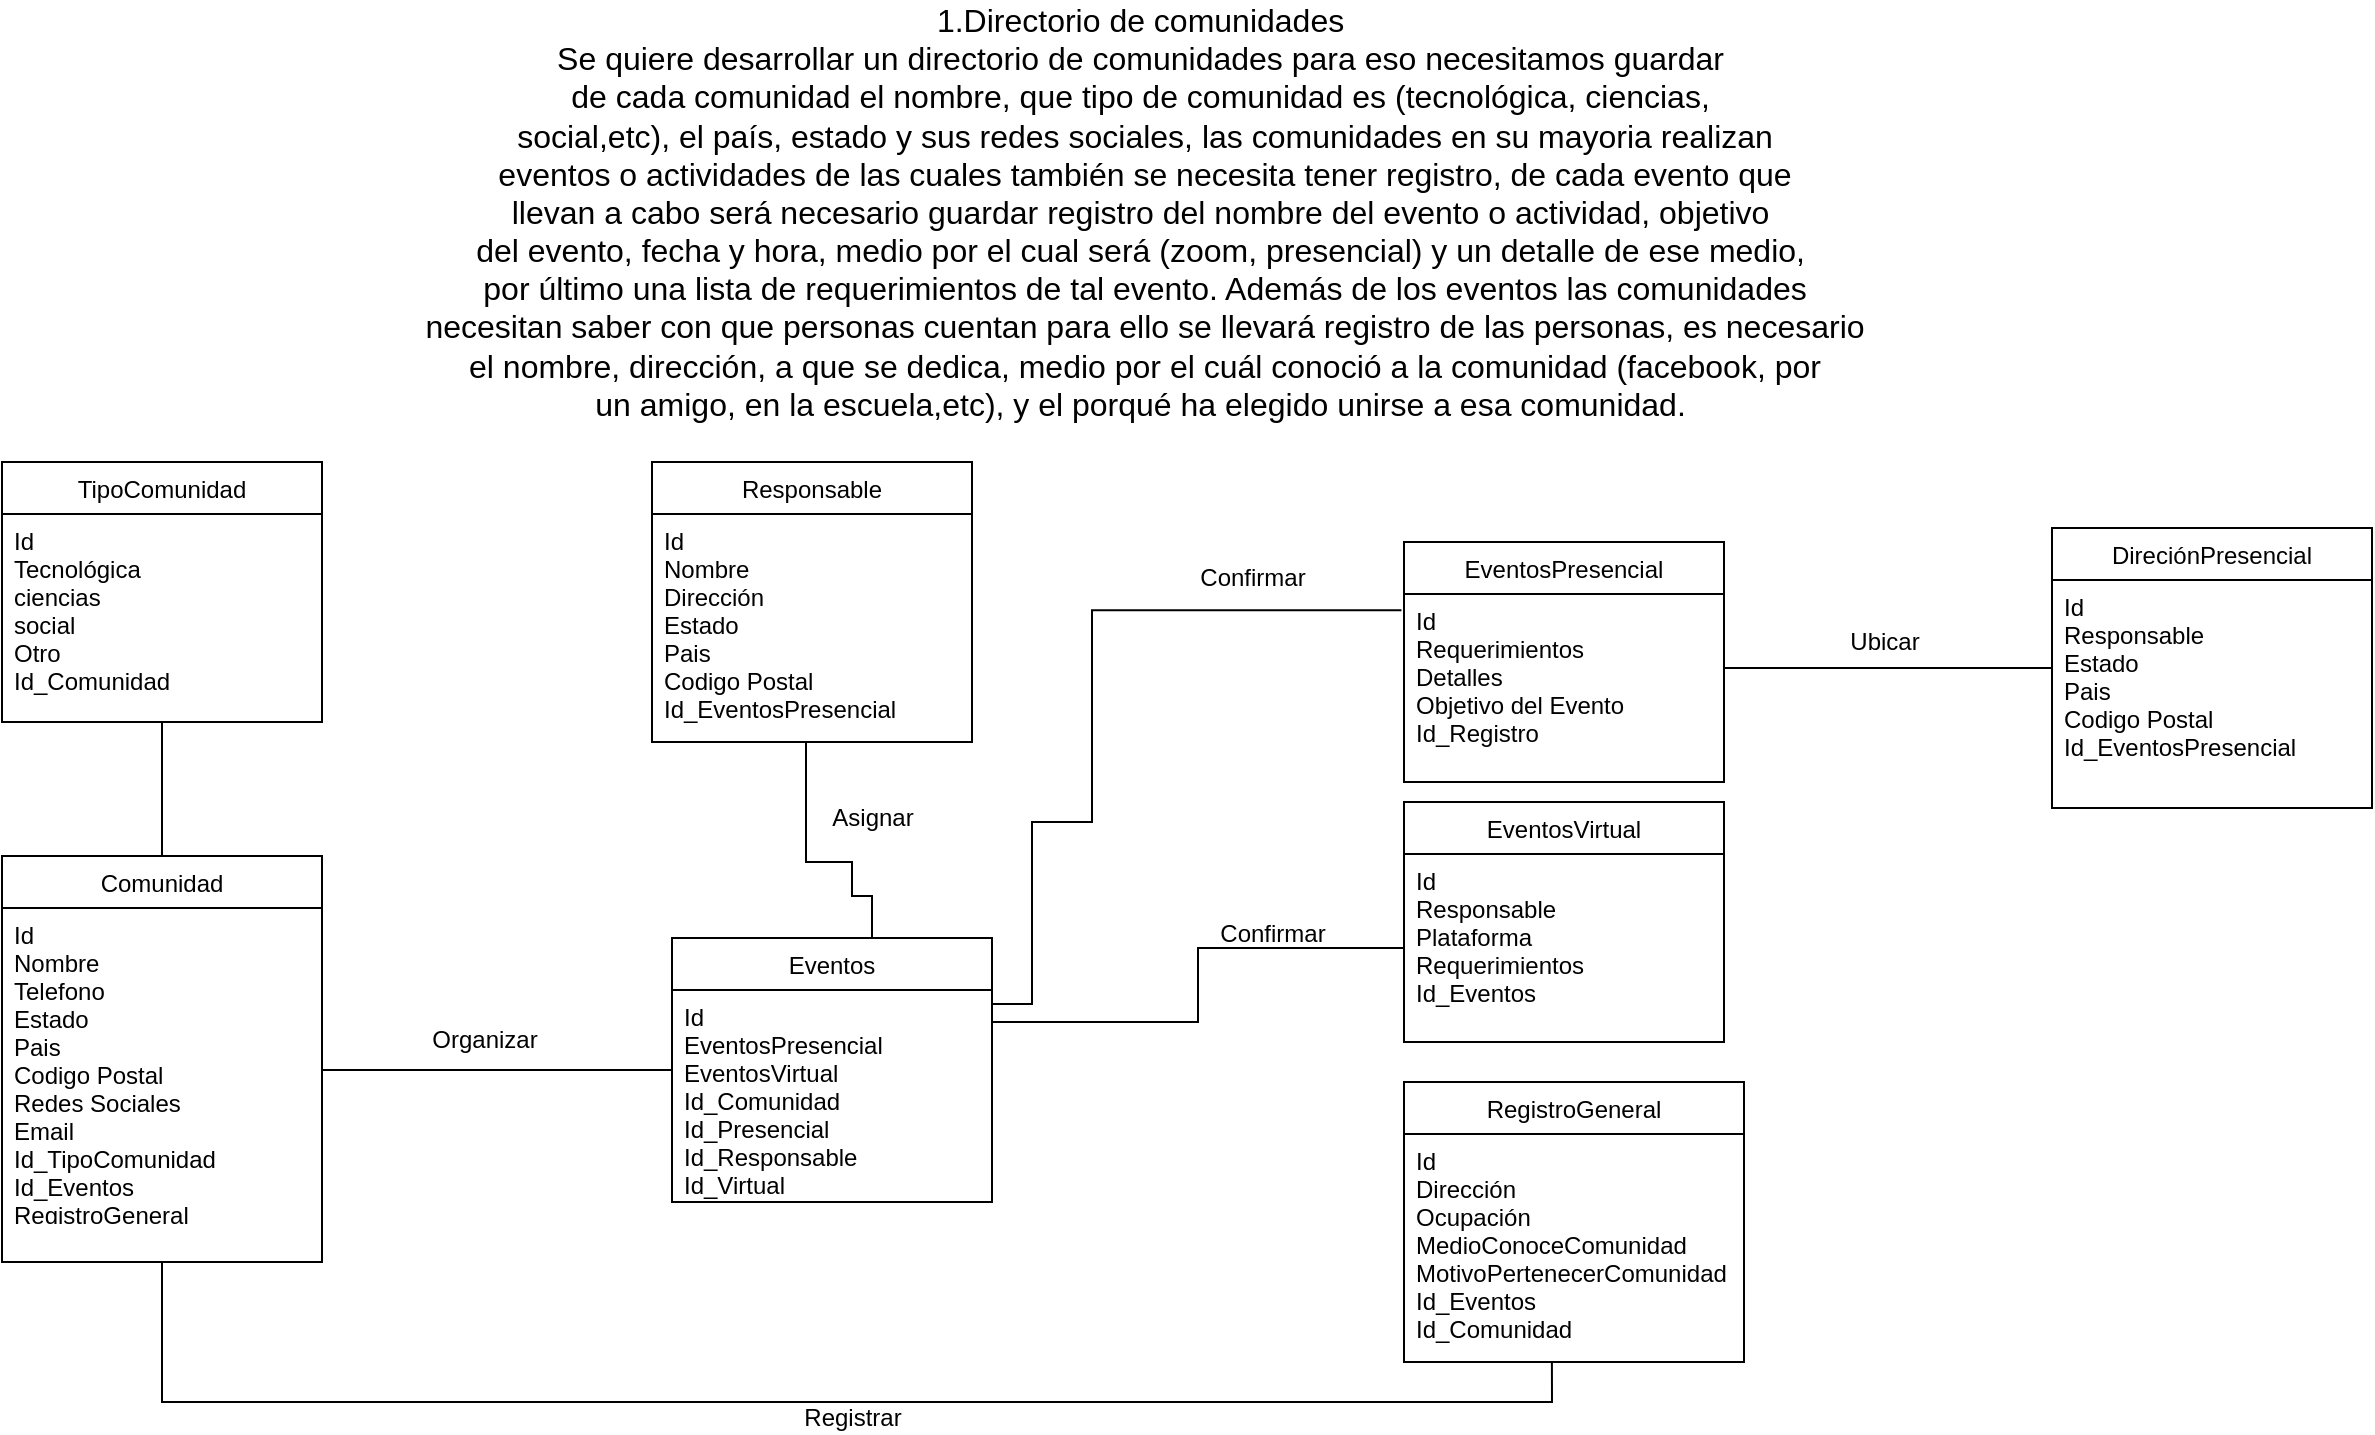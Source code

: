<mxfile version="16.5.3" type="github">
  <diagram id="C5RBs43oDa-KdzZeNtuy" name="Page-1">
    <mxGraphModel dx="1203" dy="2452" grid="1" gridSize="10" guides="1" tooltips="1" connect="1" arrows="1" fold="1" page="1" pageScale="0.75" pageWidth="850" pageHeight="1100" math="0" shadow="0">
      <root>
        <mxCell id="WIyWlLk6GJQsqaUBKTNV-0" />
        <mxCell id="WIyWlLk6GJQsqaUBKTNV-1" parent="WIyWlLk6GJQsqaUBKTNV-0" />
        <mxCell id="zkfFHV4jXpPFQw0GAbJ--0" value="Comunidad" style="swimlane;fontStyle=0;align=center;verticalAlign=top;childLayout=stackLayout;horizontal=1;startSize=26;horizontalStack=0;resizeParent=1;resizeLast=0;collapsible=1;marginBottom=0;rounded=0;shadow=0;strokeWidth=1;" parent="WIyWlLk6GJQsqaUBKTNV-1" vertex="1">
          <mxGeometry x="95" y="-443" width="160" height="203" as="geometry">
            <mxRectangle x="230" y="140" width="160" height="26" as="alternateBounds" />
          </mxGeometry>
        </mxCell>
        <mxCell id="zkfFHV4jXpPFQw0GAbJ--1" value="Id &#xa;Nombre&#xa;Telefono&#xa;Estado&#xa;Pais&#xa;Codigo Postal&#xa;Redes Sociales&#xa;Email &#xa;Id_TipoComunidad&#xa;Id_Eventos&#xa;RegistroGeneral" style="text;align=left;verticalAlign=top;spacingLeft=4;spacingRight=4;overflow=hidden;rotatable=0;points=[[0,0.5],[1,0.5]];portConstraint=eastwest;" parent="zkfFHV4jXpPFQw0GAbJ--0" vertex="1">
          <mxGeometry y="26" width="160" height="154" as="geometry" />
        </mxCell>
        <mxCell id="zkfFHV4jXpPFQw0GAbJ--13" value="TipoComunidad" style="swimlane;fontStyle=0;align=center;verticalAlign=top;childLayout=stackLayout;horizontal=1;startSize=26;horizontalStack=0;resizeParent=1;resizeLast=0;collapsible=1;marginBottom=0;rounded=0;shadow=0;strokeWidth=1;" parent="WIyWlLk6GJQsqaUBKTNV-1" vertex="1">
          <mxGeometry x="95" y="-640" width="160" height="130" as="geometry">
            <mxRectangle x="340" y="380" width="170" height="26" as="alternateBounds" />
          </mxGeometry>
        </mxCell>
        <mxCell id="zkfFHV4jXpPFQw0GAbJ--14" value="Id&#xa;Tecnológica&#xa;ciencias &#xa;social&#xa;Otro&#xa;Id_Comunidad" style="text;align=left;verticalAlign=top;spacingLeft=4;spacingRight=4;overflow=hidden;rotatable=0;points=[[0,0.5],[1,0.5]];portConstraint=eastwest;" parent="zkfFHV4jXpPFQw0GAbJ--13" vertex="1">
          <mxGeometry y="26" width="160" height="104" as="geometry" />
        </mxCell>
        <mxCell id="zkfFHV4jXpPFQw0GAbJ--16" value="" style="endArrow=none;endFill=0;shadow=0;strokeWidth=1;rounded=0;edgeStyle=elbowEdgeStyle;elbow=vertical;" parent="WIyWlLk6GJQsqaUBKTNV-1" source="zkfFHV4jXpPFQw0GAbJ--13" target="zkfFHV4jXpPFQw0GAbJ--0" edge="1">
          <mxGeometry width="160" relative="1" as="geometry">
            <mxPoint x="430" y="-187" as="sourcePoint" />
            <mxPoint x="530" y="-289" as="targetPoint" />
          </mxGeometry>
        </mxCell>
        <mxCell id="WQeClEQTzCgLc2UubFpa-7" style="edgeStyle=orthogonalEdgeStyle;rounded=0;orthogonalLoop=1;jettySize=auto;html=1;exitX=1;exitY=0.25;exitDx=0;exitDy=0;entryX=-0.008;entryY=0.11;entryDx=0;entryDy=0;entryPerimeter=0;endArrow=none;endFill=0;" edge="1" parent="WIyWlLk6GJQsqaUBKTNV-1" source="zkfFHV4jXpPFQw0GAbJ--17" target="WQeClEQTzCgLc2UubFpa-4">
          <mxGeometry relative="1" as="geometry">
            <Array as="points">
              <mxPoint x="610" y="-460" />
              <mxPoint x="640" y="-460" />
              <mxPoint x="640" y="-566" />
            </Array>
          </mxGeometry>
        </mxCell>
        <mxCell id="zkfFHV4jXpPFQw0GAbJ--17" value="Eventos" style="swimlane;fontStyle=0;align=center;verticalAlign=top;childLayout=stackLayout;horizontal=1;startSize=26;horizontalStack=0;resizeParent=1;resizeLast=0;collapsible=1;marginBottom=0;rounded=0;shadow=0;strokeWidth=1;" parent="WIyWlLk6GJQsqaUBKTNV-1" vertex="1">
          <mxGeometry x="430" y="-402" width="160" height="132" as="geometry">
            <mxRectangle x="550" y="140" width="160" height="26" as="alternateBounds" />
          </mxGeometry>
        </mxCell>
        <mxCell id="zkfFHV4jXpPFQw0GAbJ--21" value="Id&#xa;EventosPresencial&#xa;EventosVirtual&#xa;Id_Comunidad&#xa;Id_Presencial&#xa;Id_Responsable&#xa;Id_Virtual" style="text;align=left;verticalAlign=top;spacingLeft=4;spacingRight=4;overflow=hidden;rotatable=0;points=[[0,0.5],[1,0.5]];portConstraint=eastwest;rounded=0;shadow=0;html=0;" parent="zkfFHV4jXpPFQw0GAbJ--17" vertex="1">
          <mxGeometry y="26" width="160" height="104" as="geometry" />
        </mxCell>
        <mxCell id="zkfFHV4jXpPFQw0GAbJ--26" value="" style="endArrow=none;shadow=0;strokeWidth=1;rounded=0;endFill=0;edgeStyle=elbowEdgeStyle;elbow=vertical;" parent="WIyWlLk6GJQsqaUBKTNV-1" source="zkfFHV4jXpPFQw0GAbJ--0" target="zkfFHV4jXpPFQw0GAbJ--17" edge="1">
          <mxGeometry x="0.5" y="41" relative="1" as="geometry">
            <mxPoint x="600" y="-368" as="sourcePoint" />
            <mxPoint x="760" y="-368" as="targetPoint" />
            <mxPoint x="-40" y="32" as="offset" />
          </mxGeometry>
        </mxCell>
        <mxCell id="zkfFHV4jXpPFQw0GAbJ--29" value="Organizar" style="text;html=1;resizable=0;points=[];;align=center;verticalAlign=middle;labelBackgroundColor=none;rounded=0;shadow=0;strokeWidth=1;fontSize=12;" parent="zkfFHV4jXpPFQw0GAbJ--26" vertex="1" connectable="0">
          <mxGeometry x="0.5" y="49" relative="1" as="geometry">
            <mxPoint x="-51" y="34" as="offset" />
          </mxGeometry>
        </mxCell>
        <mxCell id="1TzLVdcxbqd7Kao2JET8-0" value="1.Directorio de comunidades&amp;nbsp;&lt;br style=&quot;font-size: 16px;&quot;&gt;Se quiere desarrollar un directorio de comunidades para eso necesitamos guardar&amp;nbsp;&lt;br style=&quot;font-size: 16px;&quot;&gt;de cada comunidad el nombre, que tipo de comunidad es (tecnológica, ciencias,&amp;nbsp;&lt;br style=&quot;font-size: 16px;&quot;&gt;social,etc), el país, estado y sus redes sociales, las comunidades en su mayoria realizan&lt;br style=&quot;font-size: 16px;&quot;&gt;&amp;nbsp;eventos o actividades de las cuales también se necesita tener registro, de cada evento que&amp;nbsp;&lt;br style=&quot;font-size: 16px;&quot;&gt;llevan a cabo será necesario guardar registro del nombre del evento o actividad, objetivo&amp;nbsp;&lt;br style=&quot;font-size: 16px;&quot;&gt;del evento, fecha y hora, medio por el cual será (zoom, presencial) y un detalle de ese medio,&amp;nbsp;&lt;br style=&quot;font-size: 16px;&quot;&gt;por último una lista de requerimientos de tal evento. Además de los eventos las comunidades&lt;br style=&quot;font-size: 16px;&quot;&gt;&amp;nbsp;necesitan saber con que personas cuentan para ello se llevará registro de las personas, es necesario&amp;nbsp;&lt;br style=&quot;font-size: 16px;&quot;&gt;el nombre, dirección, a que se dedica, medio por el cuál conoció a la comunidad (facebook, por &lt;br style=&quot;font-size: 16px;&quot;&gt;un amigo, en la escuela,etc), y el porqué ha elegido unirse a esa comunidad.&amp;nbsp;&lt;br style=&quot;font-size: 16px;&quot;&gt;" style="text;align=center;verticalAlign=middle;resizable=0;points=[];autosize=1;strokeColor=none;fillColor=none;opacity=80;html=1;fontSize=16;" parent="WIyWlLk6GJQsqaUBKTNV-1" vertex="1">
          <mxGeometry x="296" y="-870" width="740" height="210" as="geometry" />
        </mxCell>
        <mxCell id="WQeClEQTzCgLc2UubFpa-3" value="EventosPresencial" style="swimlane;fontStyle=0;align=center;verticalAlign=top;childLayout=stackLayout;horizontal=1;startSize=26;horizontalStack=0;resizeParent=1;resizeLast=0;collapsible=1;marginBottom=0;rounded=0;shadow=0;strokeWidth=1;" vertex="1" parent="WIyWlLk6GJQsqaUBKTNV-1">
          <mxGeometry x="796" y="-600" width="160" height="120" as="geometry">
            <mxRectangle x="550" y="140" width="160" height="26" as="alternateBounds" />
          </mxGeometry>
        </mxCell>
        <mxCell id="WQeClEQTzCgLc2UubFpa-4" value="Id&#xa;Requerimientos&#xa;Detalles&#xa;Objetivo del Evento&#xa;Id_Registro&#xa;Id_Eventos" style="text;align=left;verticalAlign=top;spacingLeft=4;spacingRight=4;overflow=hidden;rotatable=0;points=[[0,0.5],[1,0.5]];portConstraint=eastwest;rounded=0;shadow=0;html=0;" vertex="1" parent="WQeClEQTzCgLc2UubFpa-3">
          <mxGeometry y="26" width="160" height="74" as="geometry" />
        </mxCell>
        <mxCell id="WQeClEQTzCgLc2UubFpa-5" value="EventosVirtual" style="swimlane;fontStyle=0;align=center;verticalAlign=top;childLayout=stackLayout;horizontal=1;startSize=26;horizontalStack=0;resizeParent=1;resizeLast=0;collapsible=1;marginBottom=0;rounded=0;shadow=0;strokeWidth=1;" vertex="1" parent="WIyWlLk6GJQsqaUBKTNV-1">
          <mxGeometry x="796" y="-470" width="160" height="120" as="geometry">
            <mxRectangle x="550" y="140" width="160" height="26" as="alternateBounds" />
          </mxGeometry>
        </mxCell>
        <mxCell id="WQeClEQTzCgLc2UubFpa-6" value="Id&#xa;Responsable&#xa;Plataforma&#xa;Requerimientos&#xa;Id_Eventos" style="text;align=left;verticalAlign=top;spacingLeft=4;spacingRight=4;overflow=hidden;rotatable=0;points=[[0,0.5],[1,0.5]];portConstraint=eastwest;rounded=0;shadow=0;html=0;" vertex="1" parent="WQeClEQTzCgLc2UubFpa-5">
          <mxGeometry y="26" width="160" height="94" as="geometry" />
        </mxCell>
        <mxCell id="WQeClEQTzCgLc2UubFpa-9" value="RegistroGeneral" style="swimlane;fontStyle=0;align=center;verticalAlign=top;childLayout=stackLayout;horizontal=1;startSize=26;horizontalStack=0;resizeParent=1;resizeLast=0;collapsible=1;marginBottom=0;rounded=0;shadow=0;strokeWidth=1;" vertex="1" parent="WIyWlLk6GJQsqaUBKTNV-1">
          <mxGeometry x="796" y="-330" width="170" height="140" as="geometry">
            <mxRectangle x="550" y="140" width="160" height="26" as="alternateBounds" />
          </mxGeometry>
        </mxCell>
        <mxCell id="WQeClEQTzCgLc2UubFpa-10" value="Id&#xa;Dirección&#xa;Ocupación&#xa;MedioConoceComunidad&#xa;MotivoPertenecerComunidad&#xa;Id_Eventos&#xa;Id_Comunidad" style="text;align=left;verticalAlign=top;spacingLeft=4;spacingRight=4;overflow=hidden;rotatable=0;points=[[0,0.5],[1,0.5]];portConstraint=eastwest;rounded=0;shadow=0;html=0;" vertex="1" parent="WQeClEQTzCgLc2UubFpa-9">
          <mxGeometry y="26" width="170" height="114" as="geometry" />
        </mxCell>
        <mxCell id="WQeClEQTzCgLc2UubFpa-15" style="edgeStyle=orthogonalEdgeStyle;rounded=0;orthogonalLoop=1;jettySize=auto;html=1;endArrow=none;endFill=0;" edge="1" parent="WIyWlLk6GJQsqaUBKTNV-1" source="WQeClEQTzCgLc2UubFpa-13" target="WQeClEQTzCgLc2UubFpa-4">
          <mxGeometry relative="1" as="geometry" />
        </mxCell>
        <mxCell id="WQeClEQTzCgLc2UubFpa-13" value="DireciónPresencial" style="swimlane;fontStyle=0;align=center;verticalAlign=top;childLayout=stackLayout;horizontal=1;startSize=26;horizontalStack=0;resizeParent=1;resizeLast=0;collapsible=1;marginBottom=0;rounded=0;shadow=0;strokeWidth=1;" vertex="1" parent="WIyWlLk6GJQsqaUBKTNV-1">
          <mxGeometry x="1120" y="-607" width="160" height="140" as="geometry">
            <mxRectangle x="550" y="140" width="160" height="26" as="alternateBounds" />
          </mxGeometry>
        </mxCell>
        <mxCell id="WQeClEQTzCgLc2UubFpa-14" value="Id&#xa;Responsable&#xa;Estado&#xa;Pais&#xa;Codigo Postal&#xa;Id_EventosPresencial" style="text;align=left;verticalAlign=top;spacingLeft=4;spacingRight=4;overflow=hidden;rotatable=0;points=[[0,0.5],[1,0.5]];portConstraint=eastwest;rounded=0;shadow=0;html=0;" vertex="1" parent="WQeClEQTzCgLc2UubFpa-13">
          <mxGeometry y="26" width="160" height="114" as="geometry" />
        </mxCell>
        <mxCell id="WQeClEQTzCgLc2UubFpa-16" style="edgeStyle=orthogonalEdgeStyle;rounded=0;orthogonalLoop=1;jettySize=auto;html=1;exitX=0;exitY=0.5;exitDx=0;exitDy=0;entryX=1;entryY=0.154;entryDx=0;entryDy=0;entryPerimeter=0;endArrow=none;endFill=0;" edge="1" parent="WIyWlLk6GJQsqaUBKTNV-1" source="WQeClEQTzCgLc2UubFpa-6" target="zkfFHV4jXpPFQw0GAbJ--21">
          <mxGeometry relative="1" as="geometry" />
        </mxCell>
        <mxCell id="WQeClEQTzCgLc2UubFpa-17" value="Responsable" style="swimlane;fontStyle=0;align=center;verticalAlign=top;childLayout=stackLayout;horizontal=1;startSize=26;horizontalStack=0;resizeParent=1;resizeLast=0;collapsible=1;marginBottom=0;rounded=0;shadow=0;strokeWidth=1;" vertex="1" parent="WIyWlLk6GJQsqaUBKTNV-1">
          <mxGeometry x="420" y="-640" width="160" height="140" as="geometry">
            <mxRectangle x="550" y="140" width="160" height="26" as="alternateBounds" />
          </mxGeometry>
        </mxCell>
        <mxCell id="WQeClEQTzCgLc2UubFpa-18" value="Id&#xa;Nombre&#xa;Dirección&#xa;Estado&#xa;Pais&#xa;Codigo Postal&#xa;Id_EventosPresencial" style="text;align=left;verticalAlign=top;spacingLeft=4;spacingRight=4;overflow=hidden;rotatable=0;points=[[0,0.5],[1,0.5]];portConstraint=eastwest;rounded=0;shadow=0;html=0;" vertex="1" parent="WQeClEQTzCgLc2UubFpa-17">
          <mxGeometry y="26" width="160" height="114" as="geometry" />
        </mxCell>
        <mxCell id="WQeClEQTzCgLc2UubFpa-19" style="edgeStyle=orthogonalEdgeStyle;rounded=0;orthogonalLoop=1;jettySize=auto;html=1;entryX=0.5;entryY=0;entryDx=0;entryDy=0;endArrow=none;endFill=0;" edge="1" parent="WIyWlLk6GJQsqaUBKTNV-1" source="WQeClEQTzCgLc2UubFpa-18" target="zkfFHV4jXpPFQw0GAbJ--17">
          <mxGeometry relative="1" as="geometry">
            <mxPoint x="530" y="-450" as="sourcePoint" />
            <Array as="points">
              <mxPoint x="497" y="-440" />
              <mxPoint x="520" y="-440" />
              <mxPoint x="520" y="-423" />
              <mxPoint x="530" y="-423" />
            </Array>
          </mxGeometry>
        </mxCell>
        <mxCell id="WQeClEQTzCgLc2UubFpa-20" style="edgeStyle=orthogonalEdgeStyle;rounded=0;orthogonalLoop=1;jettySize=auto;html=1;endArrow=none;endFill=0;entryX=0.435;entryY=1;entryDx=0;entryDy=0;entryPerimeter=0;exitX=0.5;exitY=1;exitDx=0;exitDy=0;" edge="1" parent="WIyWlLk6GJQsqaUBKTNV-1" source="zkfFHV4jXpPFQw0GAbJ--0" target="WQeClEQTzCgLc2UubFpa-10">
          <mxGeometry relative="1" as="geometry">
            <mxPoint x="175" y="-260" as="sourcePoint" />
            <mxPoint x="775" y="-190" as="targetPoint" />
          </mxGeometry>
        </mxCell>
        <mxCell id="WQeClEQTzCgLc2UubFpa-23" value="Registrar" style="text;html=1;resizable=0;points=[];;align=center;verticalAlign=middle;labelBackgroundColor=none;rounded=0;shadow=0;strokeWidth=1;fontSize=12;" vertex="1" connectable="0" parent="WIyWlLk6GJQsqaUBKTNV-1">
          <mxGeometry x="509.999" y="-160.001" as="geometry">
            <mxPoint x="10" y="-2" as="offset" />
          </mxGeometry>
        </mxCell>
        <mxCell id="WQeClEQTzCgLc2UubFpa-24" value="Confirmar" style="text;html=1;resizable=0;points=[];;align=center;verticalAlign=middle;labelBackgroundColor=none;rounded=0;shadow=0;strokeWidth=1;fontSize=12;" vertex="1" connectable="0" parent="WIyWlLk6GJQsqaUBKTNV-1">
          <mxGeometry x="719.999" y="-402.001" as="geometry">
            <mxPoint x="10" y="-2" as="offset" />
          </mxGeometry>
        </mxCell>
        <mxCell id="WQeClEQTzCgLc2UubFpa-25" value="Ubicar" style="text;html=1;resizable=0;points=[];;align=center;verticalAlign=middle;labelBackgroundColor=none;rounded=0;shadow=0;strokeWidth=1;fontSize=12;" vertex="1" connectable="0" parent="WIyWlLk6GJQsqaUBKTNV-1">
          <mxGeometry x="729.999" y="-392.001" as="geometry">
            <mxPoint x="306" y="-158" as="offset" />
          </mxGeometry>
        </mxCell>
        <mxCell id="WQeClEQTzCgLc2UubFpa-26" value="Confirmar" style="text;html=1;resizable=0;points=[];;align=center;verticalAlign=middle;labelBackgroundColor=none;rounded=0;shadow=0;strokeWidth=1;fontSize=12;" vertex="1" connectable="0" parent="WIyWlLk6GJQsqaUBKTNV-1">
          <mxGeometry x="709.999" y="-580.001" as="geometry">
            <mxPoint x="10" y="-2" as="offset" />
          </mxGeometry>
        </mxCell>
        <mxCell id="WQeClEQTzCgLc2UubFpa-27" value="Asignar" style="text;html=1;resizable=0;points=[];;align=center;verticalAlign=middle;labelBackgroundColor=none;rounded=0;shadow=0;strokeWidth=1;fontSize=12;" vertex="1" connectable="0" parent="WIyWlLk6GJQsqaUBKTNV-1">
          <mxGeometry x="519.999" y="-460.001" as="geometry">
            <mxPoint x="10" y="-2" as="offset" />
          </mxGeometry>
        </mxCell>
      </root>
    </mxGraphModel>
  </diagram>
</mxfile>
